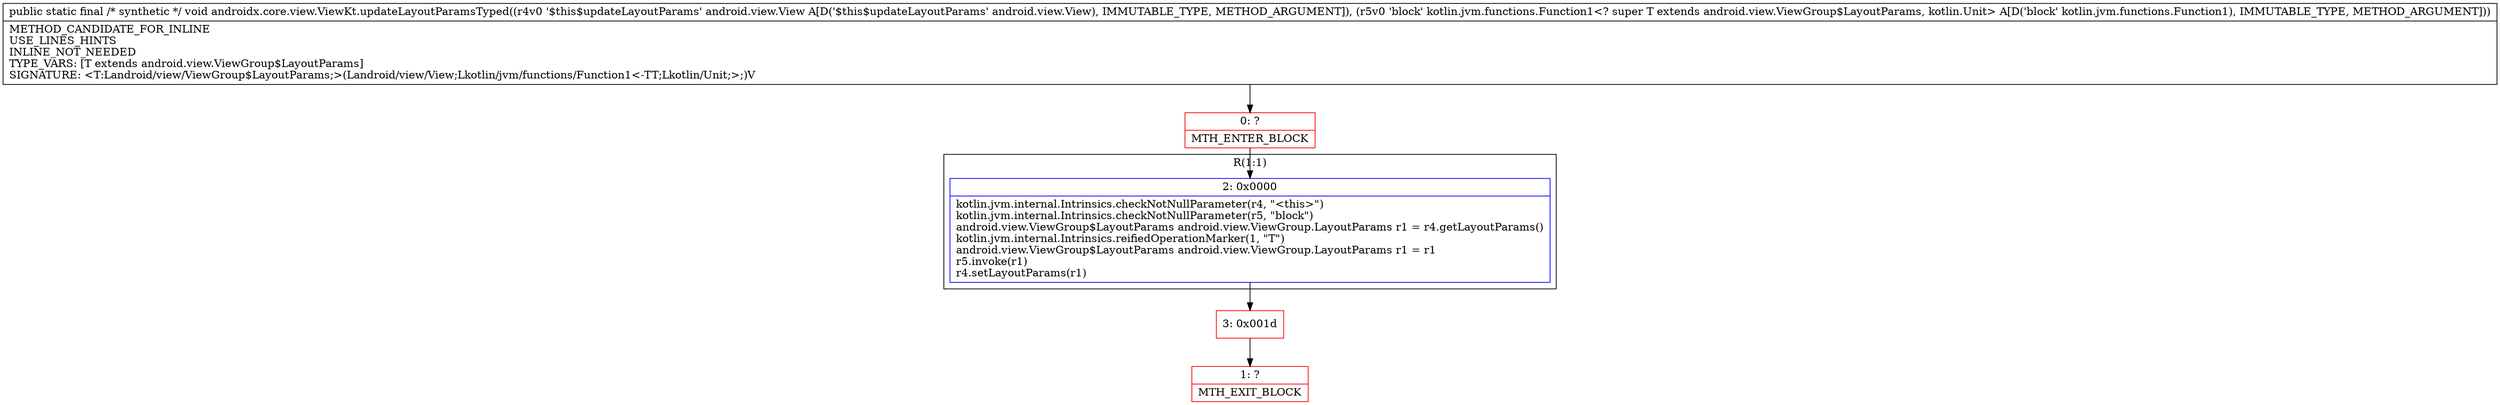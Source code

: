 digraph "CFG forandroidx.core.view.ViewKt.updateLayoutParamsTyped(Landroid\/view\/View;Lkotlin\/jvm\/functions\/Function1;)V" {
subgraph cluster_Region_797193573 {
label = "R(1:1)";
node [shape=record,color=blue];
Node_2 [shape=record,label="{2\:\ 0x0000|kotlin.jvm.internal.Intrinsics.checkNotNullParameter(r4, \"\<this\>\")\lkotlin.jvm.internal.Intrinsics.checkNotNullParameter(r5, \"block\")\landroid.view.ViewGroup$LayoutParams android.view.ViewGroup.LayoutParams r1 = r4.getLayoutParams()\lkotlin.jvm.internal.Intrinsics.reifiedOperationMarker(1, \"T\")\landroid.view.ViewGroup$LayoutParams android.view.ViewGroup.LayoutParams r1 = r1\lr5.invoke(r1)\lr4.setLayoutParams(r1)\l}"];
}
Node_0 [shape=record,color=red,label="{0\:\ ?|MTH_ENTER_BLOCK\l}"];
Node_3 [shape=record,color=red,label="{3\:\ 0x001d}"];
Node_1 [shape=record,color=red,label="{1\:\ ?|MTH_EXIT_BLOCK\l}"];
MethodNode[shape=record,label="{public static final \/* synthetic *\/ void androidx.core.view.ViewKt.updateLayoutParamsTyped((r4v0 '$this$updateLayoutParams' android.view.View A[D('$this$updateLayoutParams' android.view.View), IMMUTABLE_TYPE, METHOD_ARGUMENT]), (r5v0 'block' kotlin.jvm.functions.Function1\<? super T extends android.view.ViewGroup$LayoutParams, kotlin.Unit\> A[D('block' kotlin.jvm.functions.Function1), IMMUTABLE_TYPE, METHOD_ARGUMENT]))  | METHOD_CANDIDATE_FOR_INLINE\lUSE_LINES_HINTS\lINLINE_NOT_NEEDED\lTYPE_VARS: [T extends android.view.ViewGroup$LayoutParams]\lSIGNATURE: \<T:Landroid\/view\/ViewGroup$LayoutParams;\>(Landroid\/view\/View;Lkotlin\/jvm\/functions\/Function1\<\-TT;Lkotlin\/Unit;\>;)V\l}"];
MethodNode -> Node_0;Node_2 -> Node_3;
Node_0 -> Node_2;
Node_3 -> Node_1;
}

